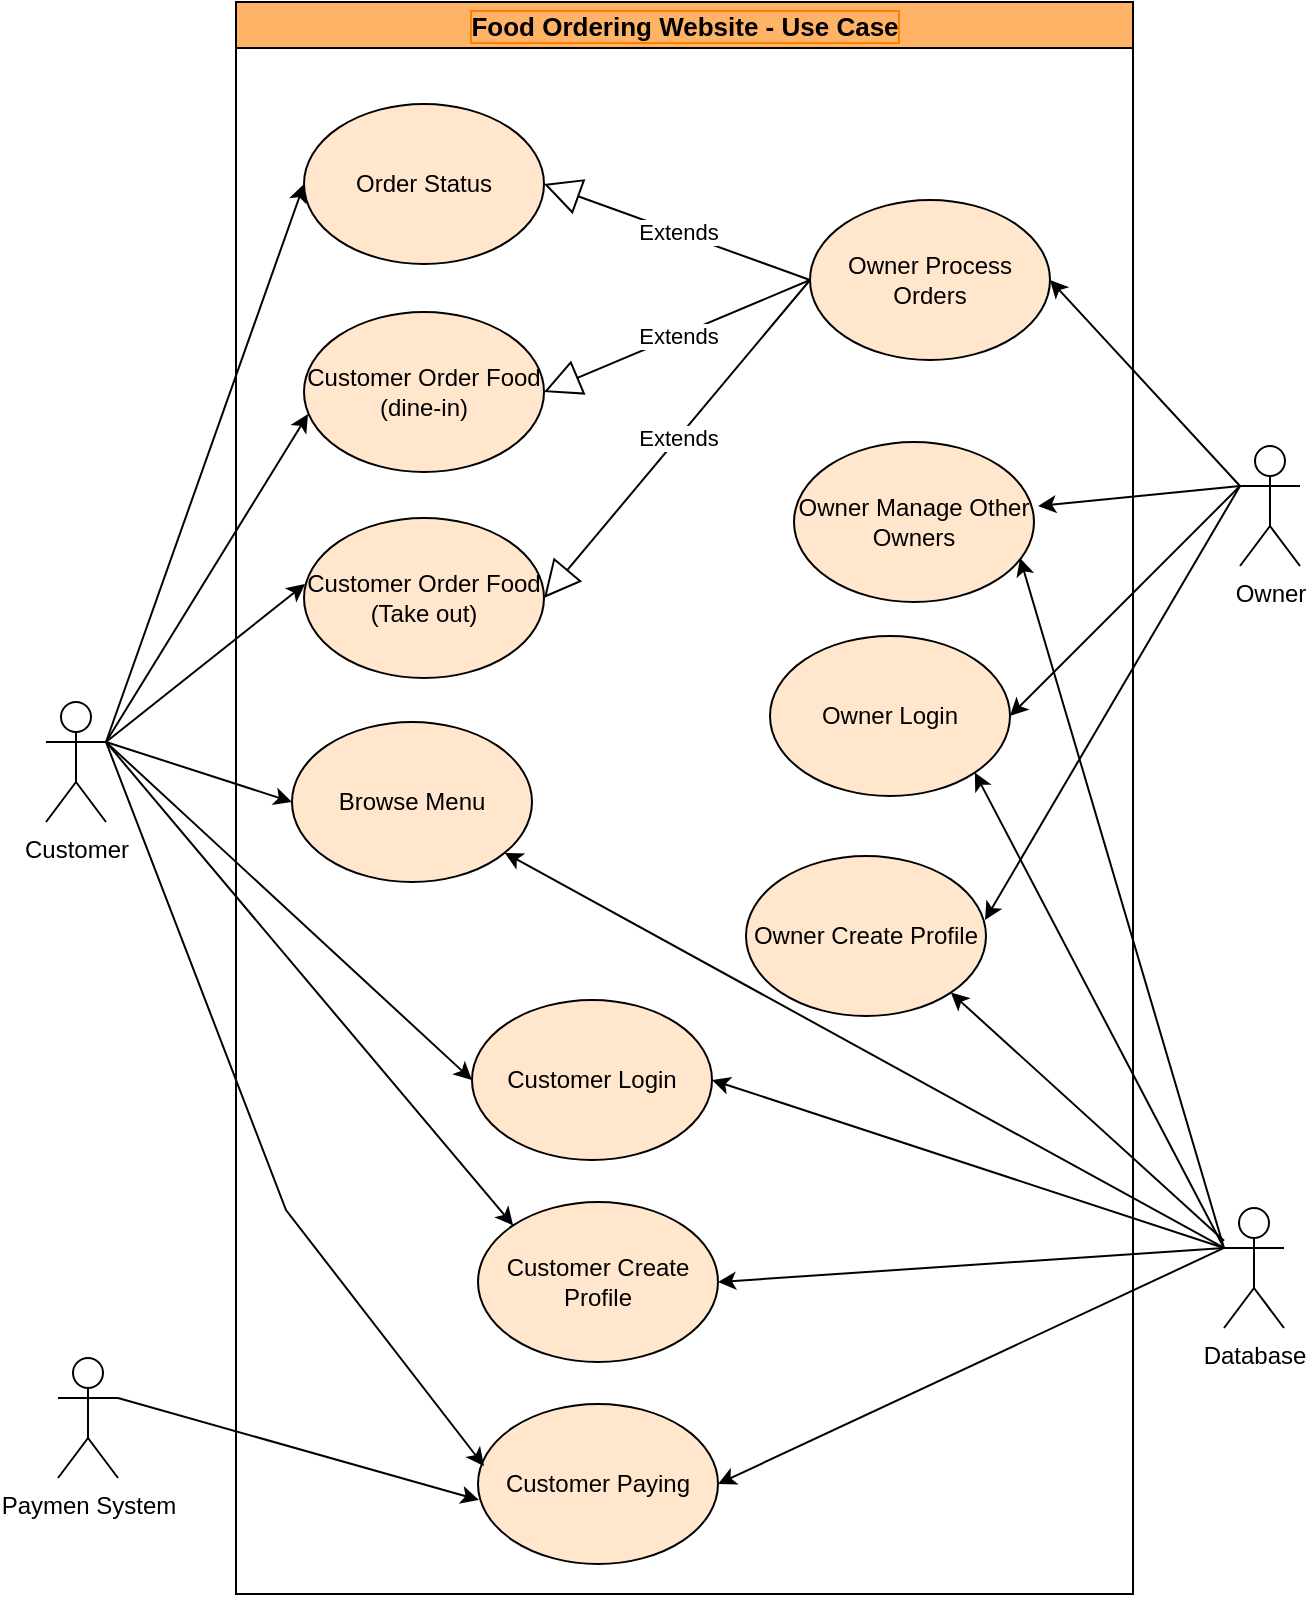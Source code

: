 <mxfile version="20.3.0" type="device"><diagram id="OGWe7V-UiVV6aoLmkXQ1" name="Page-1"><mxGraphModel dx="1422" dy="857" grid="0" gridSize="10" guides="1" tooltips="1" connect="1" arrows="1" fold="1" page="1" pageScale="1" pageWidth="850" pageHeight="1100" math="0" shadow="0"><root><mxCell id="0"/><mxCell id="1" parent="0"/><mxCell id="ZeZ_NI1ToA-x4IdeEfVI-1" value="Customer" style="shape=umlActor;verticalLabelPosition=bottom;verticalAlign=top;outlineConnect=0;html=1;rounded=0;" parent="1" vertex="1"><mxGeometry x="106" y="372" width="30" height="60" as="geometry"/></mxCell><object label="Owner" id="ZeZ_NI1ToA-x4IdeEfVI-16"><mxCell style="shape=umlActor;verticalLabelPosition=bottom;verticalAlign=top;html=1;outlineConnect=0;rounded=0;" parent="1" vertex="1"><mxGeometry x="703" y="244" width="30" height="60" as="geometry"/></mxCell></object><mxCell id="ZeZ_NI1ToA-x4IdeEfVI-21" value="" style="endArrow=classic;html=1;rounded=0;exitX=1;exitY=0.333;exitDx=0;exitDy=0;exitPerimeter=0;entryX=0.017;entryY=0.638;entryDx=0;entryDy=0;fontColor=#FF9933;entryPerimeter=0;" parent="1" source="ZeZ_NI1ToA-x4IdeEfVI-1" target="ZeZ_NI1ToA-x4IdeEfVI-2" edge="1"><mxGeometry width="50" height="50" relative="1" as="geometry"><mxPoint x="644.5" y="447" as="sourcePoint"/><mxPoint x="694.5" y="397" as="targetPoint"/></mxGeometry></mxCell><mxCell id="ZeZ_NI1ToA-x4IdeEfVI-22" value="" style="endArrow=classic;html=1;rounded=0;exitX=1;exitY=0.333;exitDx=0;exitDy=0;exitPerimeter=0;entryX=0.004;entryY=0.413;entryDx=0;entryDy=0;fontColor=#FF9933;entryPerimeter=0;" parent="1" source="ZeZ_NI1ToA-x4IdeEfVI-1" target="ZeZ_NI1ToA-x4IdeEfVI-4" edge="1"><mxGeometry width="50" height="50" relative="1" as="geometry"><mxPoint x="644.5" y="437" as="sourcePoint"/><mxPoint x="694.5" y="387" as="targetPoint"/></mxGeometry></mxCell><mxCell id="ZeZ_NI1ToA-x4IdeEfVI-24" value="" style="endArrow=classic;html=1;rounded=0;entryX=0;entryY=0;entryDx=0;entryDy=0;fontColor=#FF9933;exitX=1;exitY=0.333;exitDx=0;exitDy=0;exitPerimeter=0;" parent="1" source="ZeZ_NI1ToA-x4IdeEfVI-1" target="ZeZ_NI1ToA-x4IdeEfVI-5" edge="1"><mxGeometry width="50" height="50" relative="1" as="geometry"><mxPoint x="154.5" y="297" as="sourcePoint"/><mxPoint x="694.5" y="387" as="targetPoint"/></mxGeometry></mxCell><mxCell id="ZeZ_NI1ToA-x4IdeEfVI-25" value="" style="endArrow=classic;html=1;rounded=0;exitX=0;exitY=0.333;exitDx=0;exitDy=0;exitPerimeter=0;entryX=1;entryY=0.5;entryDx=0;entryDy=0;fontColor=#FF9933;" parent="1" source="ZeZ_NI1ToA-x4IdeEfVI-16" target="ZeZ_NI1ToA-x4IdeEfVI-9" edge="1"><mxGeometry width="50" height="50" relative="1" as="geometry"><mxPoint x="644.5" y="437" as="sourcePoint"/><mxPoint x="694.5" y="387" as="targetPoint"/></mxGeometry></mxCell><mxCell id="ZeZ_NI1ToA-x4IdeEfVI-26" value="" style="endArrow=classic;html=1;rounded=0;exitX=0;exitY=0.333;exitDx=0;exitDy=0;exitPerimeter=0;entryX=1.017;entryY=0.4;entryDx=0;entryDy=0;entryPerimeter=0;fontColor=#FF9933;" parent="1" source="ZeZ_NI1ToA-x4IdeEfVI-16" target="ZeZ_NI1ToA-x4IdeEfVI-11" edge="1"><mxGeometry width="50" height="50" relative="1" as="geometry"><mxPoint x="644.5" y="437" as="sourcePoint"/><mxPoint x="694.5" y="387" as="targetPoint"/></mxGeometry></mxCell><mxCell id="ZeZ_NI1ToA-x4IdeEfVI-36" value="Food Ordering Website - Use Case" style="swimlane;labelBackgroundColor=none;labelBorderColor=#FF8000;strokeColor=default;fontSize=13;fontColor=#000000;fillColor=#FFB366;html=1;" parent="1" vertex="1"><mxGeometry x="201" y="22" width="448.5" height="796" as="geometry"/></mxCell><mxCell id="ZeZ_NI1ToA-x4IdeEfVI-4" value="Customer Order Food (Take out)" style="ellipse;whiteSpace=wrap;html=1;labelBackgroundColor=none;rounded=0;fillColor=#ffe6cc;strokeColor=default;" parent="ZeZ_NI1ToA-x4IdeEfVI-36" vertex="1"><mxGeometry x="34" y="258" width="120" height="80" as="geometry"/></mxCell><mxCell id="ZeZ_NI1ToA-x4IdeEfVI-2" value="Customer Order Food (dine-in)" style="ellipse;whiteSpace=wrap;html=1;labelBackgroundColor=none;rounded=0;fillColor=#ffe6cc;strokeColor=default;" parent="ZeZ_NI1ToA-x4IdeEfVI-36" vertex="1"><mxGeometry x="34" y="155" width="120" height="80" as="geometry"/></mxCell><mxCell id="ZeZ_NI1ToA-x4IdeEfVI-5" value="Customer Create Profile" style="ellipse;whiteSpace=wrap;html=1;labelBackgroundColor=none;rounded=0;fillColor=#ffe6cc;strokeColor=default;" parent="ZeZ_NI1ToA-x4IdeEfVI-36" vertex="1"><mxGeometry x="121" y="600" width="120" height="80" as="geometry"/></mxCell><mxCell id="89De42l-TnRdINTMHY1R-7" value="Customer Login" style="ellipse;whiteSpace=wrap;html=1;labelBackgroundColor=none;rounded=0;fillColor=#ffe6cc;strokeColor=default;" parent="ZeZ_NI1ToA-x4IdeEfVI-36" vertex="1"><mxGeometry x="118" y="499" width="120" height="80" as="geometry"/></mxCell><mxCell id="89De42l-TnRdINTMHY1R-8" value="Customer Paying" style="ellipse;whiteSpace=wrap;html=1;labelBackgroundColor=none;rounded=0;fillColor=#ffe6cc;strokeColor=default;" parent="ZeZ_NI1ToA-x4IdeEfVI-36" vertex="1"><mxGeometry x="121" y="701" width="120" height="80" as="geometry"/></mxCell><mxCell id="89De42l-TnRdINTMHY1R-9" value="Owner Login" style="ellipse;whiteSpace=wrap;html=1;labelBackgroundColor=none;rounded=0;fillColor=#ffe6cc;strokeColor=default;" parent="ZeZ_NI1ToA-x4IdeEfVI-36" vertex="1"><mxGeometry x="267" y="317" width="120" height="80" as="geometry"/></mxCell><mxCell id="89De42l-TnRdINTMHY1R-11" value="Owner Create Profile" style="ellipse;whiteSpace=wrap;html=1;labelBackgroundColor=none;rounded=0;fillColor=#ffe6cc;strokeColor=default;" parent="ZeZ_NI1ToA-x4IdeEfVI-36" vertex="1"><mxGeometry x="255" y="427" width="120" height="80" as="geometry"/></mxCell><mxCell id="ZeZ_NI1ToA-x4IdeEfVI-11" value="Owner Manage Other Owners" style="ellipse;whiteSpace=wrap;html=1;labelBackgroundColor=none;rounded=0;fillColor=#ffe6cc;strokeColor=default;" parent="ZeZ_NI1ToA-x4IdeEfVI-36" vertex="1"><mxGeometry x="279" y="220" width="120" height="80" as="geometry"/></mxCell><mxCell id="ZeZ_NI1ToA-x4IdeEfVI-9" value="Owner Process Orders" style="ellipse;whiteSpace=wrap;html=1;labelBackgroundColor=none;rounded=0;fillColor=#ffe6cc;strokeColor=default;" parent="ZeZ_NI1ToA-x4IdeEfVI-36" vertex="1"><mxGeometry x="287" y="99" width="120" height="80" as="geometry"/></mxCell><mxCell id="89De42l-TnRdINTMHY1R-14" value="Order Status" style="ellipse;whiteSpace=wrap;html=1;labelBackgroundColor=none;rounded=0;fillColor=#ffe6cc;strokeColor=default;" parent="ZeZ_NI1ToA-x4IdeEfVI-36" vertex="1"><mxGeometry x="34" y="51" width="120" height="80" as="geometry"/></mxCell><mxCell id="89De42l-TnRdINTMHY1R-16" value="Browse Menu" style="ellipse;whiteSpace=wrap;html=1;labelBackgroundColor=none;rounded=0;fillColor=#ffe6cc;strokeColor=default;" parent="ZeZ_NI1ToA-x4IdeEfVI-36" vertex="1"><mxGeometry x="28" y="360" width="120" height="80" as="geometry"/></mxCell><mxCell id="wh77Vng30zrpAkvzkSH_-1" value="Extends" style="endArrow=block;endSize=16;endFill=0;html=1;rounded=0;exitX=0;exitY=0.5;exitDx=0;exitDy=0;entryX=1;entryY=0.5;entryDx=0;entryDy=0;" parent="ZeZ_NI1ToA-x4IdeEfVI-36" source="ZeZ_NI1ToA-x4IdeEfVI-9" target="89De42l-TnRdINTMHY1R-14" edge="1"><mxGeometry width="160" relative="1" as="geometry"><mxPoint x="143" y="416" as="sourcePoint"/><mxPoint x="303" y="416" as="targetPoint"/></mxGeometry></mxCell><mxCell id="wh77Vng30zrpAkvzkSH_-2" value="Extends" style="endArrow=block;endSize=16;endFill=0;html=1;rounded=0;exitX=0;exitY=0.5;exitDx=0;exitDy=0;entryX=1;entryY=0.5;entryDx=0;entryDy=0;" parent="ZeZ_NI1ToA-x4IdeEfVI-36" source="ZeZ_NI1ToA-x4IdeEfVI-9" target="ZeZ_NI1ToA-x4IdeEfVI-2" edge="1"><mxGeometry width="160" relative="1" as="geometry"><mxPoint x="143" y="416" as="sourcePoint"/><mxPoint x="303" y="416" as="targetPoint"/></mxGeometry></mxCell><mxCell id="wh77Vng30zrpAkvzkSH_-3" value="Extends" style="endArrow=block;endSize=16;endFill=0;html=1;rounded=0;exitX=0;exitY=0.5;exitDx=0;exitDy=0;entryX=1;entryY=0.5;entryDx=0;entryDy=0;" parent="ZeZ_NI1ToA-x4IdeEfVI-36" source="ZeZ_NI1ToA-x4IdeEfVI-9" target="ZeZ_NI1ToA-x4IdeEfVI-4" edge="1"><mxGeometry width="160" relative="1" as="geometry"><mxPoint x="609" y="417" as="sourcePoint"/><mxPoint x="769" y="417" as="targetPoint"/></mxGeometry></mxCell><mxCell id="89De42l-TnRdINTMHY1R-17" value="" style="endArrow=classic;html=1;rounded=0;entryX=0;entryY=0.5;entryDx=0;entryDy=0;exitX=1;exitY=0.333;exitDx=0;exitDy=0;exitPerimeter=0;" parent="1" source="ZeZ_NI1ToA-x4IdeEfVI-1" target="89De42l-TnRdINTMHY1R-7" edge="1"><mxGeometry width="50" height="50" relative="1" as="geometry"><mxPoint x="164" y="229" as="sourcePoint"/><mxPoint x="449" y="378" as="targetPoint"/></mxGeometry></mxCell><mxCell id="89De42l-TnRdINTMHY1R-18" value="" style="endArrow=classic;html=1;rounded=0;exitX=1;exitY=0.333;exitDx=0;exitDy=0;exitPerimeter=0;entryX=0.004;entryY=0.6;entryDx=0;entryDy=0;entryPerimeter=0;" parent="1" source="-hkQKQKr3wBznocn2_TD-2" target="89De42l-TnRdINTMHY1R-8" edge="1"><mxGeometry width="50" height="50" relative="1" as="geometry"><mxPoint x="153" y="744" as="sourcePoint"/><mxPoint x="449" y="378" as="targetPoint"/></mxGeometry></mxCell><mxCell id="89De42l-TnRdINTMHY1R-19" value="" style="endArrow=classic;html=1;rounded=0;entryX=0;entryY=0.5;entryDx=0;entryDy=0;exitX=1;exitY=0.333;exitDx=0;exitDy=0;exitPerimeter=0;" parent="1" source="ZeZ_NI1ToA-x4IdeEfVI-1" target="89De42l-TnRdINTMHY1R-16" edge="1"><mxGeometry width="50" height="50" relative="1" as="geometry"><mxPoint x="164" y="227" as="sourcePoint"/><mxPoint x="449" y="378" as="targetPoint"/></mxGeometry></mxCell><mxCell id="89De42l-TnRdINTMHY1R-20" value="" style="endArrow=classic;html=1;rounded=0;exitX=0;exitY=0.333;exitDx=0;exitDy=0;exitPerimeter=0;entryX=1;entryY=0.5;entryDx=0;entryDy=0;" parent="1" source="ZeZ_NI1ToA-x4IdeEfVI-16" target="89De42l-TnRdINTMHY1R-9" edge="1"><mxGeometry width="50" height="50" relative="1" as="geometry"><mxPoint x="399" y="428" as="sourcePoint"/><mxPoint x="449" y="378" as="targetPoint"/></mxGeometry></mxCell><mxCell id="89De42l-TnRdINTMHY1R-21" value="" style="endArrow=classic;html=1;rounded=0;entryX=0.996;entryY=0.4;entryDx=0;entryDy=0;entryPerimeter=0;exitX=0;exitY=0.333;exitDx=0;exitDy=0;exitPerimeter=0;" parent="1" source="ZeZ_NI1ToA-x4IdeEfVI-16" target="89De42l-TnRdINTMHY1R-11" edge="1"><mxGeometry width="50" height="50" relative="1" as="geometry"><mxPoint x="673" y="161" as="sourcePoint"/><mxPoint x="449" y="378" as="targetPoint"/></mxGeometry></mxCell><mxCell id="89De42l-TnRdINTMHY1R-22" value="" style="endArrow=classic;html=1;rounded=0;entryX=0;entryY=0.5;entryDx=0;entryDy=0;exitX=1;exitY=0.333;exitDx=0;exitDy=0;exitPerimeter=0;" parent="1" source="ZeZ_NI1ToA-x4IdeEfVI-1" target="89De42l-TnRdINTMHY1R-14" edge="1"><mxGeometry width="50" height="50" relative="1" as="geometry"><mxPoint x="166" y="228" as="sourcePoint"/><mxPoint x="449" y="378" as="targetPoint"/></mxGeometry></mxCell><mxCell id="89De42l-TnRdINTMHY1R-23" value="" style="endArrow=classic;html=1;rounded=0;entryX=0.025;entryY=0.388;entryDx=0;entryDy=0;exitX=1;exitY=0.333;exitDx=0;exitDy=0;exitPerimeter=0;entryPerimeter=0;" parent="1" source="ZeZ_NI1ToA-x4IdeEfVI-1" target="89De42l-TnRdINTMHY1R-8" edge="1"><mxGeometry width="50" height="50" relative="1" as="geometry"><mxPoint x="166" y="227" as="sourcePoint"/><mxPoint x="449" y="378" as="targetPoint"/><Array as="points"><mxPoint x="226" y="626"/></Array></mxGeometry></mxCell><mxCell id="89De42l-TnRdINTMHY1R-24" value="" style="endArrow=classic;html=1;rounded=0;exitX=0;exitY=0.333;exitDx=0;exitDy=0;exitPerimeter=0;entryX=1;entryY=0.5;entryDx=0;entryDy=0;" parent="1" source="-hkQKQKr3wBznocn2_TD-1" target="89De42l-TnRdINTMHY1R-8" edge="1"><mxGeometry width="50" height="50" relative="1" as="geometry"><mxPoint x="679" y="648" as="sourcePoint"/><mxPoint x="449" y="378" as="targetPoint"/></mxGeometry></mxCell><mxCell id="89De42l-TnRdINTMHY1R-25" value="" style="endArrow=classic;html=1;rounded=0;exitX=0;exitY=0.333;exitDx=0;exitDy=0;exitPerimeter=0;" parent="1" source="-hkQKQKr3wBznocn2_TD-1" target="89De42l-TnRdINTMHY1R-16" edge="1"><mxGeometry width="50" height="50" relative="1" as="geometry"><mxPoint x="679" y="648" as="sourcePoint"/><mxPoint x="449" y="378" as="targetPoint"/></mxGeometry></mxCell><mxCell id="89De42l-TnRdINTMHY1R-26" value="" style="endArrow=classic;html=1;rounded=0;exitX=0;exitY=0.333;exitDx=0;exitDy=0;exitPerimeter=0;entryX=1;entryY=0.5;entryDx=0;entryDy=0;" parent="1" source="-hkQKQKr3wBznocn2_TD-1" target="89De42l-TnRdINTMHY1R-7" edge="1"><mxGeometry width="50" height="50" relative="1" as="geometry"><mxPoint x="679" y="648" as="sourcePoint"/><mxPoint x="449" y="378" as="targetPoint"/></mxGeometry></mxCell><mxCell id="89De42l-TnRdINTMHY1R-27" value="" style="endArrow=classic;html=1;rounded=0;exitX=0;exitY=0.333;exitDx=0;exitDy=0;exitPerimeter=0;entryX=1;entryY=0.5;entryDx=0;entryDy=0;" parent="1" source="-hkQKQKr3wBznocn2_TD-1" target="ZeZ_NI1ToA-x4IdeEfVI-5" edge="1"><mxGeometry width="50" height="50" relative="1" as="geometry"><mxPoint x="679" y="648" as="sourcePoint"/><mxPoint x="449" y="378" as="targetPoint"/></mxGeometry></mxCell><mxCell id="89De42l-TnRdINTMHY1R-29" value="" style="endArrow=classic;html=1;rounded=0;entryX=1;entryY=1;entryDx=0;entryDy=0;" parent="1" source="-hkQKQKr3wBznocn2_TD-1" target="89De42l-TnRdINTMHY1R-11" edge="1"><mxGeometry width="50" height="50" relative="1" as="geometry"><mxPoint x="679" y="648" as="sourcePoint"/><mxPoint x="449" y="378" as="targetPoint"/></mxGeometry></mxCell><mxCell id="89De42l-TnRdINTMHY1R-30" value="" style="endArrow=classic;html=1;rounded=0;exitX=0;exitY=0.333;exitDx=0;exitDy=0;exitPerimeter=0;entryX=1;entryY=1;entryDx=0;entryDy=0;" parent="1" source="-hkQKQKr3wBznocn2_TD-1" target="89De42l-TnRdINTMHY1R-9" edge="1"><mxGeometry width="50" height="50" relative="1" as="geometry"><mxPoint x="679" y="648" as="sourcePoint"/><mxPoint x="449" y="378" as="targetPoint"/></mxGeometry></mxCell><mxCell id="89De42l-TnRdINTMHY1R-31" value="" style="endArrow=classic;html=1;rounded=0;entryX=0.942;entryY=0.725;entryDx=0;entryDy=0;entryPerimeter=0;exitX=0;exitY=0.333;exitDx=0;exitDy=0;exitPerimeter=0;" parent="1" source="-hkQKQKr3wBznocn2_TD-1" target="ZeZ_NI1ToA-x4IdeEfVI-11" edge="1"><mxGeometry width="50" height="50" relative="1" as="geometry"><mxPoint x="679" y="648" as="sourcePoint"/><mxPoint x="449" y="378" as="targetPoint"/></mxGeometry></mxCell><mxCell id="-hkQKQKr3wBznocn2_TD-1" value="Database" style="shape=umlActor;verticalLabelPosition=bottom;verticalAlign=top;html=1;" vertex="1" parent="1"><mxGeometry x="695" y="625" width="30" height="60" as="geometry"/></mxCell><mxCell id="-hkQKQKr3wBznocn2_TD-2" value="Paymen System" style="shape=umlActor;verticalLabelPosition=bottom;verticalAlign=top;html=1;" vertex="1" parent="1"><mxGeometry x="112" y="700" width="30" height="60" as="geometry"/></mxCell></root></mxGraphModel></diagram></mxfile>